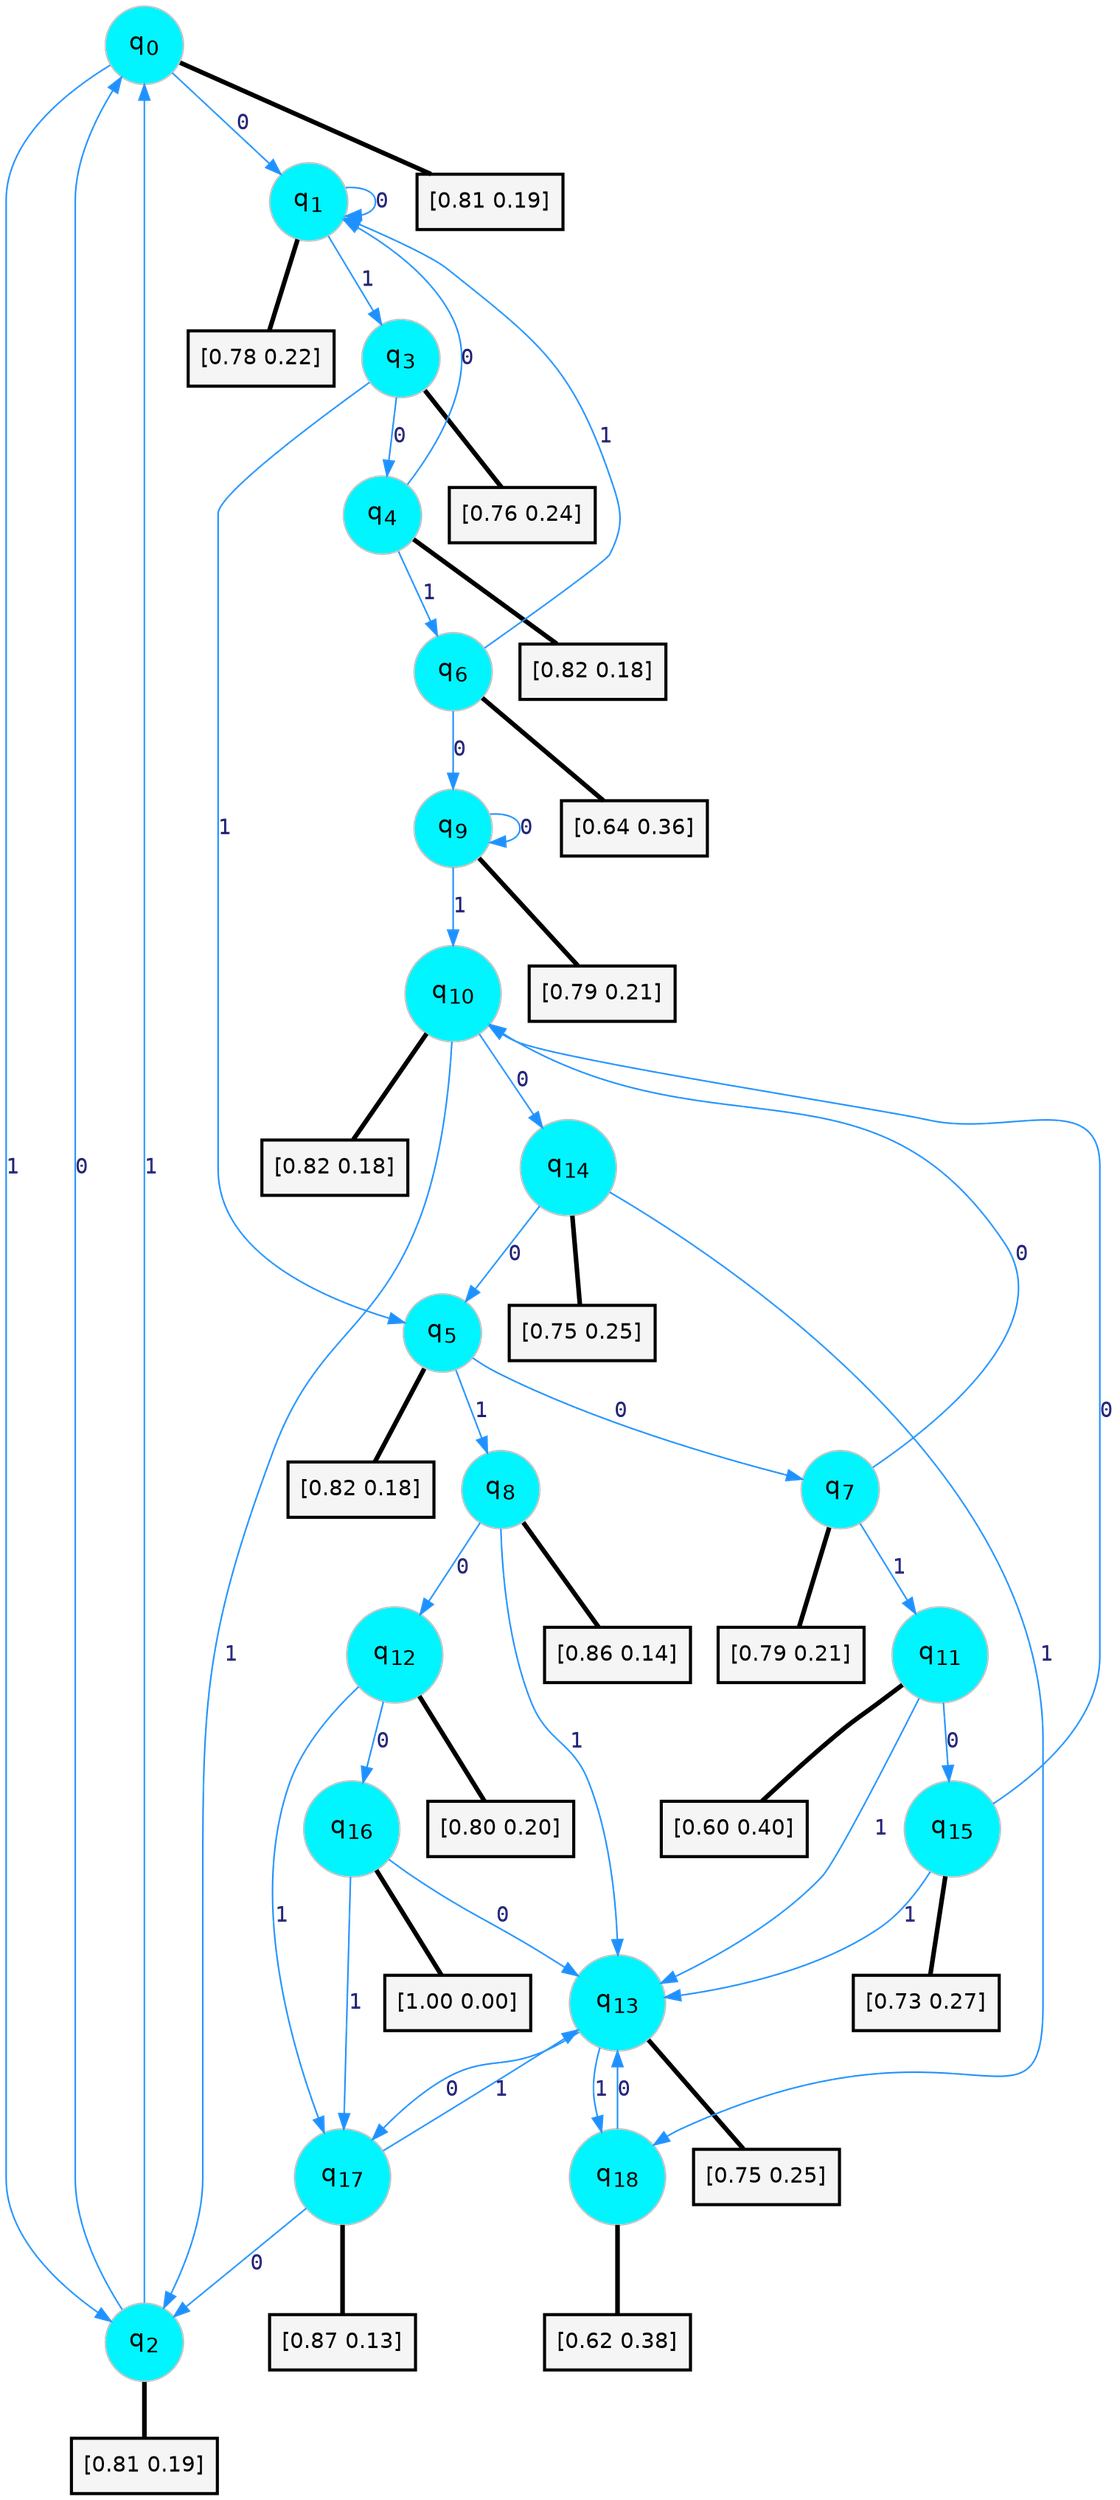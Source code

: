 digraph G {
graph [
bgcolor=transparent, dpi=300, rankdir=TD, size="40,25"];
node [
color=gray, fillcolor=turquoise1, fontcolor=black, fontname=Helvetica, fontsize=16, fontweight=bold, shape=circle, style=filled];
edge [
arrowsize=1, color=dodgerblue1, fontcolor=midnightblue, fontname=courier, fontweight=bold, penwidth=1, style=solid, weight=20];
0[label=<q<SUB>0</SUB>>];
1[label=<q<SUB>1</SUB>>];
2[label=<q<SUB>2</SUB>>];
3[label=<q<SUB>3</SUB>>];
4[label=<q<SUB>4</SUB>>];
5[label=<q<SUB>5</SUB>>];
6[label=<q<SUB>6</SUB>>];
7[label=<q<SUB>7</SUB>>];
8[label=<q<SUB>8</SUB>>];
9[label=<q<SUB>9</SUB>>];
10[label=<q<SUB>10</SUB>>];
11[label=<q<SUB>11</SUB>>];
12[label=<q<SUB>12</SUB>>];
13[label=<q<SUB>13</SUB>>];
14[label=<q<SUB>14</SUB>>];
15[label=<q<SUB>15</SUB>>];
16[label=<q<SUB>16</SUB>>];
17[label=<q<SUB>17</SUB>>];
18[label=<q<SUB>18</SUB>>];
19[label="[0.81 0.19]", shape=box,fontcolor=black, fontname=Helvetica, fontsize=14, penwidth=2, fillcolor=whitesmoke,color=black];
20[label="[0.78 0.22]", shape=box,fontcolor=black, fontname=Helvetica, fontsize=14, penwidth=2, fillcolor=whitesmoke,color=black];
21[label="[0.81 0.19]", shape=box,fontcolor=black, fontname=Helvetica, fontsize=14, penwidth=2, fillcolor=whitesmoke,color=black];
22[label="[0.76 0.24]", shape=box,fontcolor=black, fontname=Helvetica, fontsize=14, penwidth=2, fillcolor=whitesmoke,color=black];
23[label="[0.82 0.18]", shape=box,fontcolor=black, fontname=Helvetica, fontsize=14, penwidth=2, fillcolor=whitesmoke,color=black];
24[label="[0.82 0.18]", shape=box,fontcolor=black, fontname=Helvetica, fontsize=14, penwidth=2, fillcolor=whitesmoke,color=black];
25[label="[0.64 0.36]", shape=box,fontcolor=black, fontname=Helvetica, fontsize=14, penwidth=2, fillcolor=whitesmoke,color=black];
26[label="[0.79 0.21]", shape=box,fontcolor=black, fontname=Helvetica, fontsize=14, penwidth=2, fillcolor=whitesmoke,color=black];
27[label="[0.86 0.14]", shape=box,fontcolor=black, fontname=Helvetica, fontsize=14, penwidth=2, fillcolor=whitesmoke,color=black];
28[label="[0.79 0.21]", shape=box,fontcolor=black, fontname=Helvetica, fontsize=14, penwidth=2, fillcolor=whitesmoke,color=black];
29[label="[0.82 0.18]", shape=box,fontcolor=black, fontname=Helvetica, fontsize=14, penwidth=2, fillcolor=whitesmoke,color=black];
30[label="[0.60 0.40]", shape=box,fontcolor=black, fontname=Helvetica, fontsize=14, penwidth=2, fillcolor=whitesmoke,color=black];
31[label="[0.80 0.20]", shape=box,fontcolor=black, fontname=Helvetica, fontsize=14, penwidth=2, fillcolor=whitesmoke,color=black];
32[label="[0.75 0.25]", shape=box,fontcolor=black, fontname=Helvetica, fontsize=14, penwidth=2, fillcolor=whitesmoke,color=black];
33[label="[0.75 0.25]", shape=box,fontcolor=black, fontname=Helvetica, fontsize=14, penwidth=2, fillcolor=whitesmoke,color=black];
34[label="[0.73 0.27]", shape=box,fontcolor=black, fontname=Helvetica, fontsize=14, penwidth=2, fillcolor=whitesmoke,color=black];
35[label="[1.00 0.00]", shape=box,fontcolor=black, fontname=Helvetica, fontsize=14, penwidth=2, fillcolor=whitesmoke,color=black];
36[label="[0.87 0.13]", shape=box,fontcolor=black, fontname=Helvetica, fontsize=14, penwidth=2, fillcolor=whitesmoke,color=black];
37[label="[0.62 0.38]", shape=box,fontcolor=black, fontname=Helvetica, fontsize=14, penwidth=2, fillcolor=whitesmoke,color=black];
0->1 [label=0];
0->2 [label=1];
0->19 [arrowhead=none, penwidth=3,color=black];
1->1 [label=0];
1->3 [label=1];
1->20 [arrowhead=none, penwidth=3,color=black];
2->0 [label=0];
2->0 [label=1];
2->21 [arrowhead=none, penwidth=3,color=black];
3->4 [label=0];
3->5 [label=1];
3->22 [arrowhead=none, penwidth=3,color=black];
4->1 [label=0];
4->6 [label=1];
4->23 [arrowhead=none, penwidth=3,color=black];
5->7 [label=0];
5->8 [label=1];
5->24 [arrowhead=none, penwidth=3,color=black];
6->9 [label=0];
6->1 [label=1];
6->25 [arrowhead=none, penwidth=3,color=black];
7->10 [label=0];
7->11 [label=1];
7->26 [arrowhead=none, penwidth=3,color=black];
8->12 [label=0];
8->13 [label=1];
8->27 [arrowhead=none, penwidth=3,color=black];
9->9 [label=0];
9->10 [label=1];
9->28 [arrowhead=none, penwidth=3,color=black];
10->14 [label=0];
10->2 [label=1];
10->29 [arrowhead=none, penwidth=3,color=black];
11->15 [label=0];
11->13 [label=1];
11->30 [arrowhead=none, penwidth=3,color=black];
12->16 [label=0];
12->17 [label=1];
12->31 [arrowhead=none, penwidth=3,color=black];
13->17 [label=0];
13->18 [label=1];
13->32 [arrowhead=none, penwidth=3,color=black];
14->5 [label=0];
14->18 [label=1];
14->33 [arrowhead=none, penwidth=3,color=black];
15->10 [label=0];
15->13 [label=1];
15->34 [arrowhead=none, penwidth=3,color=black];
16->13 [label=0];
16->17 [label=1];
16->35 [arrowhead=none, penwidth=3,color=black];
17->2 [label=0];
17->13 [label=1];
17->36 [arrowhead=none, penwidth=3,color=black];
18->13 [label=0];
18->37 [arrowhead=none, penwidth=3,color=black];
}
